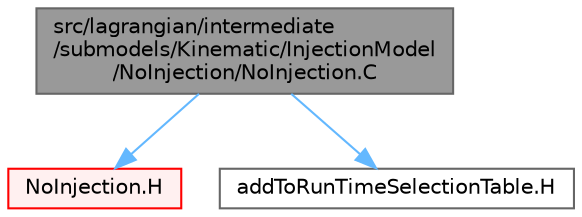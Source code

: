 digraph "src/lagrangian/intermediate/submodels/Kinematic/InjectionModel/NoInjection/NoInjection.C"
{
 // LATEX_PDF_SIZE
  bgcolor="transparent";
  edge [fontname=Helvetica,fontsize=10,labelfontname=Helvetica,labelfontsize=10];
  node [fontname=Helvetica,fontsize=10,shape=box,height=0.2,width=0.4];
  Node1 [id="Node000001",label="src/lagrangian/intermediate\l/submodels/Kinematic/InjectionModel\l/NoInjection/NoInjection.C",height=0.2,width=0.4,color="gray40", fillcolor="grey60", style="filled", fontcolor="black",tooltip=" "];
  Node1 -> Node2 [id="edge1_Node000001_Node000002",color="steelblue1",style="solid",tooltip=" "];
  Node2 [id="Node000002",label="NoInjection.H",height=0.2,width=0.4,color="red", fillcolor="#FFF0F0", style="filled",URL="$NoInjection_8H.html",tooltip=" "];
  Node1 -> Node203 [id="edge2_Node000001_Node000203",color="steelblue1",style="solid",tooltip=" "];
  Node203 [id="Node000203",label="addToRunTimeSelectionTable.H",height=0.2,width=0.4,color="grey40", fillcolor="white", style="filled",URL="$addToRunTimeSelectionTable_8H.html",tooltip="Macros for easy insertion into run-time selection tables."];
}
